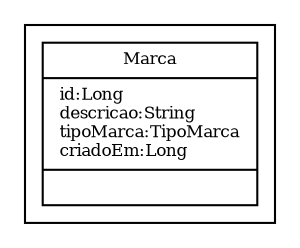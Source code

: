 digraph G{
fontname = "Times-Roman"
fontsize = 8

node [
        fontname = "Times-Roman"
        fontsize = 8
        shape = "record"
]

edge [
        fontname = "Times-Roman"
        fontsize = 8
]

subgraph clusterMARCA
{
Marca [label = "{Marca|id:Long\ldescricao:String\ltipoMarca:TipoMarca\lcriadoEm:Long\l|\l}"]
}
}
